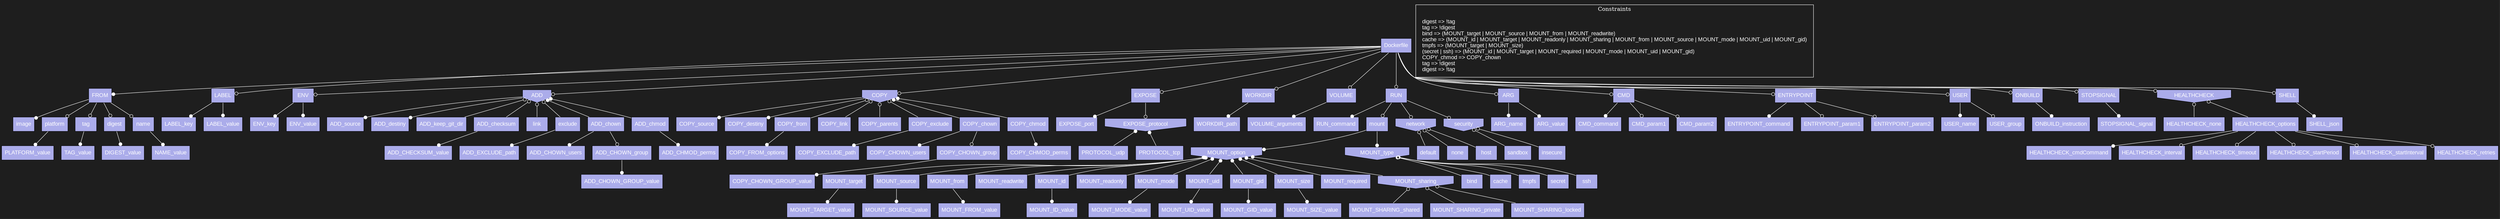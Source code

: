 digraph FeatureModel {
rankdir="TB"
newrank=true
bgcolor="#1e1e1e"
edge [color=white]
node [style=filled fontcolor="white" fontname="Arial Unicode MS, Arial"];

image [fillcolor="#ABACEA" tooltip="Cardinality: None" shape="box"]
FROM -> image [arrowhead="dot", arrowtail="none", dir="both"]
PLATFORM_value [fillcolor="#ABACEA" tooltip="Cardinality: None" shape="box"]
platform -> PLATFORM_value [arrowhead="dot", arrowtail="none", dir="both"]
platform [fillcolor="#ABACEA" tooltip="Cardinality: None" shape="box"]
FROM -> platform [arrowhead="odot", arrowtail="none", dir="both"]
TAG_value [fillcolor="#ABACEA" tooltip="Cardinality: None" shape="box"]
tag -> TAG_value [arrowhead="dot", arrowtail="none", dir="both"]
tag [fillcolor="#ABACEA" tooltip="Cardinality: None" shape="box"]
FROM -> tag [arrowhead="odot", arrowtail="none", dir="both"]
DIGEST_value [fillcolor="#ABACEA" tooltip="Cardinality: None" shape="box"]
digest -> DIGEST_value [arrowhead="dot", arrowtail="none", dir="both"]
digest [fillcolor="#ABACEA" tooltip="Cardinality: None" shape="box"]
FROM -> digest [arrowhead="odot", arrowtail="none", dir="both"]
NAME_value [fillcolor="#ABACEA" tooltip="Cardinality: None" shape="box"]
name -> NAME_value [arrowhead="dot", arrowtail="none", dir="both"]
name [fillcolor="#ABACEA" tooltip="Cardinality: None" shape="box"]
FROM -> name [arrowhead="odot", arrowtail="none", dir="both"]
FROM [fillcolor="#ABACEA" tooltip="Cardinality: None" shape="box"]
Dockerfile -> FROM [arrowhead="dot", arrowtail="none", dir="both"]
LABEL_key [fillcolor="#ABACEA" tooltip="Cardinality: None" shape="box"]
LABEL -> LABEL_key [arrowhead="dot", arrowtail="none", dir="both"]
LABEL_value [fillcolor="#ABACEA" tooltip="Cardinality: None" shape="box"]
LABEL -> LABEL_value [arrowhead="dot", arrowtail="none", dir="both"]
LABEL [fillcolor="#ABACEA" tooltip="Cardinality: None" shape="box"]
Dockerfile -> LABEL [arrowhead="odot", arrowtail="none", dir="both"]
ENV_key [fillcolor="#ABACEA" tooltip="Cardinality: None" shape="box"]
ENV -> ENV_key [arrowhead="dot", arrowtail="none", dir="both"]
ENV_value [fillcolor="#ABACEA" tooltip="Cardinality: None" shape="box"]
ENV -> ENV_value [arrowhead="dot", arrowtail="none", dir="both"]
ENV [fillcolor="#ABACEA" tooltip="Cardinality: None" shape="box"]
Dockerfile -> ENV [arrowhead="odot", arrowtail="none", dir="both"]
ADD_source [fillcolor="#ABACEA" tooltip="Cardinality: None" shape="box"]
ADD -> ADD_source [arrowhead="dot", arrowtail="none", dir="both"]
ADD_destiny [fillcolor="#ABACEA" tooltip="Cardinality: None" shape="box"]
ADD -> ADD_destiny [arrowhead="dot", arrowtail="none", dir="both"]
ADD_keep_git_dir [fillcolor="#ABACEA" tooltip="Cardinality: None" shape="box"]
ADD -> ADD_keep_git_dir [arrowhead="none", arrowtail="odot", dir="both"]
ADD_CHECKSUM_value [fillcolor="#ABACEA" tooltip="Cardinality: None" shape="box"]
ADD_checksum -> ADD_CHECKSUM_value [arrowhead="dot", arrowtail="none", dir="both"]
ADD_checksum [fillcolor="#ABACEA" tooltip="Cardinality: None" shape="box"]
ADD -> ADD_checksum [arrowhead="none", arrowtail="odot", dir="both"]
link [fillcolor="#ABACEA" tooltip="Cardinality: None" shape="box"]
ADD -> link [arrowhead="none", arrowtail="odot", dir="both"]
ADD_EXCLUDE_path [fillcolor="#ABACEA" tooltip="Cardinality: None" shape="box"]
exclude -> ADD_EXCLUDE_path [arrowhead="dot", arrowtail="none", dir="both"]
exclude [fillcolor="#ABACEA" tooltip="Cardinality: None" shape="box"]
ADD -> exclude [arrowhead="none", arrowtail="odot", dir="both"]
ADD_CHOWN_users [fillcolor="#ABACEA" tooltip="Cardinality: None" shape="box"]
ADD_chown -> ADD_CHOWN_users [arrowhead="dot", arrowtail="none", dir="both"]
ADD_CHOWN_GROUP_value [fillcolor="#ABACEA" tooltip="Cardinality: None" shape="box"]
ADD_CHOWN_group -> ADD_CHOWN_GROUP_value [arrowhead="dot", arrowtail="none", dir="both"]
ADD_CHOWN_group [fillcolor="#ABACEA" tooltip="Cardinality: None" shape="box"]
ADD_chown -> ADD_CHOWN_group [arrowhead="odot", arrowtail="none", dir="both"]
ADD_chown [fillcolor="#ABACEA" tooltip="Cardinality: None" shape="box"]
ADD -> ADD_chown [arrowhead="none", arrowtail="dot", dir="both"]
ADD_CHMOD_perms [fillcolor="#ABACEA" tooltip="Cardinality: None" shape="box"]
ADD_chmod -> ADD_CHMOD_perms [arrowhead="dot", arrowtail="none", dir="both"]
ADD_chmod [fillcolor="#ABACEA" tooltip="Cardinality: None" shape="box"]
ADD -> ADD_chmod [arrowhead="none", arrowtail="dot", dir="both"]
ADD [fillcolor="#ABACEA" tooltip="Cardinality: None" shape="invhouse"]
Dockerfile -> ADD [arrowhead="odot", arrowtail="none", dir="both"]
COPY_source [fillcolor="#ABACEA" tooltip="Cardinality: None" shape="box"]
COPY -> COPY_source [arrowhead="dot", arrowtail="none", dir="both"]
COPY_destiny [fillcolor="#ABACEA" tooltip="Cardinality: None" shape="box"]
COPY -> COPY_destiny [arrowhead="dot", arrowtail="none", dir="both"]
COPY_FROM_options [fillcolor="#ABACEA" tooltip="Cardinality: None" shape="box"]
COPY_from -> COPY_FROM_options [arrowhead="dot", arrowtail="none", dir="both"]
COPY_from [fillcolor="#ABACEA" tooltip="Cardinality: None" shape="box"]
COPY -> COPY_from [arrowhead="none", arrowtail="odot", dir="both"]
COPY_link [fillcolor="#ABACEA" tooltip="Cardinality: None" shape="box"]
COPY -> COPY_link [arrowhead="none", arrowtail="odot", dir="both"]
COPY_parents [fillcolor="#ABACEA" tooltip="Cardinality: None" shape="box"]
COPY -> COPY_parents [arrowhead="none", arrowtail="odot", dir="both"]
COPY_EXCLUDE_path [fillcolor="#ABACEA" tooltip="Cardinality: None" shape="box"]
COPY_exclude -> COPY_EXCLUDE_path [arrowhead="dot", arrowtail="none", dir="both"]
COPY_exclude [fillcolor="#ABACEA" tooltip="Cardinality: None" shape="box"]
COPY -> COPY_exclude [arrowhead="none", arrowtail="odot", dir="both"]
COPY_CHOWN_users [fillcolor="#ABACEA" tooltip="Cardinality: None" shape="box"]
COPY_chown -> COPY_CHOWN_users [arrowhead="dot", arrowtail="none", dir="both"]
COPY_CHOWN_GROUP_value [fillcolor="#ABACEA" tooltip="Cardinality: None" shape="box"]
COPY_CHOWN_group -> COPY_CHOWN_GROUP_value [arrowhead="dot", arrowtail="none", dir="both"]
COPY_CHOWN_group [fillcolor="#ABACEA" tooltip="Cardinality: None" shape="box"]
COPY_chown -> COPY_CHOWN_group [arrowhead="odot", arrowtail="none", dir="both"]
COPY_chown [fillcolor="#ABACEA" tooltip="Cardinality: None" shape="box"]
COPY -> COPY_chown [arrowhead="none", arrowtail="dot", dir="both"]
COPY_CHMOD_perms [fillcolor="#ABACEA" tooltip="Cardinality: None" shape="box"]
COPY_chmod -> COPY_CHMOD_perms [arrowhead="dot", arrowtail="none", dir="both"]
COPY_chmod [fillcolor="#ABACEA" tooltip="Cardinality: None" shape="box"]
COPY -> COPY_chmod [arrowhead="none", arrowtail="dot", dir="both"]
COPY [fillcolor="#ABACEA" tooltip="Cardinality: None" shape="invhouse"]
Dockerfile -> COPY [arrowhead="odot", arrowtail="none", dir="both"]
EXPOSE_port [fillcolor="#ABACEA" tooltip="Cardinality: None" shape="box"]
EXPOSE -> EXPOSE_port [arrowhead="dot", arrowtail="none", dir="both"]
PROTOCOL_udp [fillcolor="#ABACEA" tooltip="Cardinality: None" shape="box"]
EXPOSE_protocol -> PROTOCOL_udp [arrowhead="none", arrowtail="dot", dir="both"]
PROTOCOL_tcp [fillcolor="#ABACEA" tooltip="Cardinality: None" shape="box"]
EXPOSE_protocol -> PROTOCOL_tcp [arrowhead="none", arrowtail="dot", dir="both"]
EXPOSE_protocol [fillcolor="#ABACEA" tooltip="Cardinality: None" shape="invhouse"]
EXPOSE -> EXPOSE_protocol [arrowhead="odot", arrowtail="none", dir="both"]
EXPOSE [fillcolor="#ABACEA" tooltip="Cardinality: None" shape="box"]
Dockerfile -> EXPOSE [arrowhead="odot", arrowtail="none", dir="both"]
WORKDIR_path [fillcolor="#ABACEA" tooltip="Cardinality: None" shape="box"]
WORKDIR -> WORKDIR_path [arrowhead="dot", arrowtail="none", dir="both"]
WORKDIR [fillcolor="#ABACEA" tooltip="Cardinality: None" shape="box"]
Dockerfile -> WORKDIR [arrowhead="odot", arrowtail="none", dir="both"]
VOLUME_arguments [fillcolor="#ABACEA" tooltip="Cardinality: None" shape="box"]
VOLUME -> VOLUME_arguments [arrowhead="dot", arrowtail="none", dir="both"]
VOLUME [fillcolor="#ABACEA" tooltip="Cardinality: None" shape="box"]
Dockerfile -> VOLUME [arrowhead="odot", arrowtail="none", dir="both"]
RUN_command [fillcolor="#ABACEA" tooltip="Cardinality: None" shape="box"]
RUN -> RUN_command [arrowhead="dot", arrowtail="none", dir="both"]
MOUNT_TARGET_value [fillcolor="#ABACEA" tooltip="Cardinality: None" shape="box"]
MOUNT_target -> MOUNT_TARGET_value [arrowhead="dot", arrowtail="none", dir="both"]
MOUNT_target [fillcolor="#ABACEA" tooltip="Cardinality: None" shape="box"]
MOUNT_option -> MOUNT_target [arrowhead="none", arrowtail="dot", dir="both"]
MOUNT_SOURCE_value [fillcolor="#ABACEA" tooltip="Cardinality: None" shape="box"]
MOUNT_source -> MOUNT_SOURCE_value [arrowhead="dot", arrowtail="none", dir="both"]
MOUNT_source [fillcolor="#ABACEA" tooltip="Cardinality: None" shape="box"]
MOUNT_option -> MOUNT_source [arrowhead="none", arrowtail="dot", dir="both"]
MOUNT_FROM_value [fillcolor="#ABACEA" tooltip="Cardinality: None" shape="box"]
MOUNT_from -> MOUNT_FROM_value [arrowhead="dot", arrowtail="none", dir="both"]
MOUNT_from [fillcolor="#ABACEA" tooltip="Cardinality: None" shape="box"]
MOUNT_option -> MOUNT_from [arrowhead="none", arrowtail="dot", dir="both"]
MOUNT_readwrite [fillcolor="#ABACEA" tooltip="Cardinality: None" shape="box"]
MOUNT_option -> MOUNT_readwrite [arrowhead="none", arrowtail="dot", dir="both"]
MOUNT_ID_value [fillcolor="#ABACEA" tooltip="Cardinality: None" shape="box"]
MOUNT_id -> MOUNT_ID_value [arrowhead="dot", arrowtail="none", dir="both"]
MOUNT_id [fillcolor="#ABACEA" tooltip="Cardinality: None" shape="box"]
MOUNT_option -> MOUNT_id [arrowhead="none", arrowtail="dot", dir="both"]
MOUNT_readonly [fillcolor="#ABACEA" tooltip="Cardinality: None" shape="box"]
MOUNT_option -> MOUNT_readonly [arrowhead="none", arrowtail="dot", dir="both"]
MOUNT_MODE_value [fillcolor="#ABACEA" tooltip="Cardinality: None" shape="box"]
MOUNT_mode -> MOUNT_MODE_value [arrowhead="dot", arrowtail="none", dir="both"]
MOUNT_mode [fillcolor="#ABACEA" tooltip="Cardinality: None" shape="box"]
MOUNT_option -> MOUNT_mode [arrowhead="none", arrowtail="dot", dir="both"]
MOUNT_UID_value [fillcolor="#ABACEA" tooltip="Cardinality: None" shape="box"]
MOUNT_uid -> MOUNT_UID_value [arrowhead="dot", arrowtail="none", dir="both"]
MOUNT_uid [fillcolor="#ABACEA" tooltip="Cardinality: None" shape="box"]
MOUNT_option -> MOUNT_uid [arrowhead="none", arrowtail="dot", dir="both"]
MOUNT_GID_value [fillcolor="#ABACEA" tooltip="Cardinality: None" shape="box"]
MOUNT_gid -> MOUNT_GID_value [arrowhead="dot", arrowtail="none", dir="both"]
MOUNT_gid [fillcolor="#ABACEA" tooltip="Cardinality: None" shape="box"]
MOUNT_option -> MOUNT_gid [arrowhead="none", arrowtail="dot", dir="both"]
MOUNT_SIZE_value [fillcolor="#ABACEA" tooltip="Cardinality: None" shape="box"]
MOUNT_size -> MOUNT_SIZE_value [arrowhead="dot", arrowtail="none", dir="both"]
MOUNT_size [fillcolor="#ABACEA" tooltip="Cardinality: None" shape="box"]
MOUNT_option -> MOUNT_size [arrowhead="none", arrowtail="dot", dir="both"]
MOUNT_required [fillcolor="#ABACEA" tooltip="Cardinality: None" shape="box"]
MOUNT_option -> MOUNT_required [arrowhead="none", arrowtail="dot", dir="both"]
MOUNT_SHARING_shared [fillcolor="#ABACEA" tooltip="Cardinality: None" shape="box"]
MOUNT_sharing -> MOUNT_SHARING_shared [arrowhead="none", arrowtail="odot", dir="both"]
MOUNT_SHARING_private [fillcolor="#ABACEA" tooltip="Cardinality: None" shape="box"]
MOUNT_sharing -> MOUNT_SHARING_private [arrowhead="none", arrowtail="odot", dir="both"]
MOUNT_SHARING_locked [fillcolor="#ABACEA" tooltip="Cardinality: None" shape="box"]
MOUNT_sharing -> MOUNT_SHARING_locked [arrowhead="none", arrowtail="odot", dir="both"]
MOUNT_sharing [fillcolor="#ABACEA" tooltip="Cardinality: None" shape="invhouse"]
MOUNT_option -> MOUNT_sharing [arrowhead="none", arrowtail="dot", dir="both"]
MOUNT_option [fillcolor="#ABACEA" tooltip="Cardinality: None" shape="invhouse"]
mount -> MOUNT_option [arrowhead="dot", arrowtail="none", dir="both"]
bind [fillcolor="#ABACEA" tooltip="Cardinality: None" shape="box"]
MOUNT_type -> bind [arrowhead="none", arrowtail="odot", dir="both"]
cache [fillcolor="#ABACEA" tooltip="Cardinality: None" shape="box"]
MOUNT_type -> cache [arrowhead="none", arrowtail="odot", dir="both"]
tmpfs [fillcolor="#ABACEA" tooltip="Cardinality: None" shape="box"]
MOUNT_type -> tmpfs [arrowhead="none", arrowtail="odot", dir="both"]
secret [fillcolor="#ABACEA" tooltip="Cardinality: None" shape="box"]
MOUNT_type -> secret [arrowhead="none", arrowtail="odot", dir="both"]
ssh [fillcolor="#ABACEA" tooltip="Cardinality: None" shape="box"]
MOUNT_type -> ssh [arrowhead="none", arrowtail="odot", dir="both"]
MOUNT_type [fillcolor="#ABACEA" tooltip="Cardinality: None" shape="invhouse"]
mount -> MOUNT_type [arrowhead="dot", arrowtail="none", dir="both"]
mount [fillcolor="#ABACEA" tooltip="Cardinality: None" shape="box"]
RUN -> mount [arrowhead="odot", arrowtail="none", dir="both"]
default [fillcolor="#ABACEA" tooltip="Cardinality: None" shape="box"]
network -> default [arrowhead="none", arrowtail="odot", dir="both"]
none [fillcolor="#ABACEA" tooltip="Cardinality: None" shape="box"]
network -> none [arrowhead="none", arrowtail="odot", dir="both"]
host [fillcolor="#ABACEA" tooltip="Cardinality: None" shape="box"]
network -> host [arrowhead="none", arrowtail="odot", dir="both"]
network [fillcolor="#ABACEA" tooltip="Cardinality: None" shape="invhouse"]
RUN -> network [arrowhead="odot", arrowtail="none", dir="both"]
sandbox [fillcolor="#ABACEA" tooltip="Cardinality: None" shape="box"]
security -> sandbox [arrowhead="none", arrowtail="odot", dir="both"]
insecure [fillcolor="#ABACEA" tooltip="Cardinality: None" shape="box"]
security -> insecure [arrowhead="none", arrowtail="odot", dir="both"]
security [fillcolor="#ABACEA" tooltip="Cardinality: None" shape="invhouse"]
RUN -> security [arrowhead="odot", arrowtail="none", dir="both"]
RUN [fillcolor="#ABACEA" tooltip="Cardinality: None" shape="box"]
Dockerfile -> RUN [arrowhead="odot", arrowtail="none", dir="both"]
ARG_name [fillcolor="#ABACEA" tooltip="Cardinality: None" shape="box"]
ARG -> ARG_name [arrowhead="dot", arrowtail="none", dir="both"]
ARG_value [fillcolor="#ABACEA" tooltip="Cardinality: None" shape="box"]
ARG -> ARG_value [arrowhead="dot", arrowtail="none", dir="both"]
ARG [fillcolor="#ABACEA" tooltip="Cardinality: None" shape="box"]
Dockerfile -> ARG [arrowhead="odot", arrowtail="none", dir="both"]
CMD_command [fillcolor="#ABACEA" tooltip="Cardinality: None" shape="box"]
CMD -> CMD_command [arrowhead="dot", arrowtail="none", dir="both"]
CMD_param1 [fillcolor="#ABACEA" tooltip="Cardinality: None" shape="box"]
CMD -> CMD_param1 [arrowhead="odot", arrowtail="none", dir="both"]
CMD_param2 [fillcolor="#ABACEA" tooltip="Cardinality: None" shape="box"]
CMD -> CMD_param2 [arrowhead="odot", arrowtail="none", dir="both"]
CMD [fillcolor="#ABACEA" tooltip="Cardinality: None" shape="box"]
Dockerfile -> CMD [arrowhead="odot", arrowtail="none", dir="both"]
ENTRYPOINT_command [fillcolor="#ABACEA" tooltip="Cardinality: None" shape="box"]
ENTRYPOINT -> ENTRYPOINT_command [arrowhead="dot", arrowtail="none", dir="both"]
ENTRYPOINT_param1 [fillcolor="#ABACEA" tooltip="Cardinality: None" shape="box"]
ENTRYPOINT -> ENTRYPOINT_param1 [arrowhead="odot", arrowtail="none", dir="both"]
ENTRYPOINT_param2 [fillcolor="#ABACEA" tooltip="Cardinality: None" shape="box"]
ENTRYPOINT -> ENTRYPOINT_param2 [arrowhead="odot", arrowtail="none", dir="both"]
ENTRYPOINT [fillcolor="#ABACEA" tooltip="Cardinality: None" shape="box"]
Dockerfile -> ENTRYPOINT [arrowhead="odot", arrowtail="none", dir="both"]
USER_name [fillcolor="#ABACEA" tooltip="Cardinality: None" shape="box"]
USER -> USER_name [arrowhead="dot", arrowtail="none", dir="both"]
USER_group [fillcolor="#ABACEA" tooltip="Cardinality: None" shape="box"]
USER -> USER_group [arrowhead="odot", arrowtail="none", dir="both"]
USER [fillcolor="#ABACEA" tooltip="Cardinality: None" shape="box"]
Dockerfile -> USER [arrowhead="odot", arrowtail="none", dir="both"]
ONBUILD_instruction [fillcolor="#ABACEA" tooltip="Cardinality: None" shape="box"]
ONBUILD -> ONBUILD_instruction [arrowhead="dot", arrowtail="none", dir="both"]
ONBUILD [fillcolor="#ABACEA" tooltip="Cardinality: None" shape="box"]
Dockerfile -> ONBUILD [arrowhead="odot", arrowtail="none", dir="both"]
STOPSIGNAL_signal [fillcolor="#ABACEA" tooltip="Cardinality: None" shape="box"]
STOPSIGNAL -> STOPSIGNAL_signal [arrowhead="dot", arrowtail="none", dir="both"]
STOPSIGNAL [fillcolor="#ABACEA" tooltip="Cardinality: None" shape="box"]
Dockerfile -> STOPSIGNAL [arrowhead="odot", arrowtail="none", dir="both"]
HEALTHCHECK_none [fillcolor="#ABACEA" tooltip="Cardinality: None" shape="box"]
HEALTHCHECK -> HEALTHCHECK_none [arrowhead="none", arrowtail="odot", dir="both"]
HEALTHCHECK_cmdCommand [fillcolor="#ABACEA" tooltip="Cardinality: None" shape="box"]
HEALTHCHECK_options -> HEALTHCHECK_cmdCommand [arrowhead="dot", arrowtail="none", dir="both"]
HEALTHCHECK_interval [fillcolor="#ABACEA" tooltip="Cardinality: None" shape="box"]
HEALTHCHECK_options -> HEALTHCHECK_interval [arrowhead="odot", arrowtail="none", dir="both"]
HEALTHCHECK_timeout [fillcolor="#ABACEA" tooltip="Cardinality: None" shape="box"]
HEALTHCHECK_options -> HEALTHCHECK_timeout [arrowhead="odot", arrowtail="none", dir="both"]
HEALTHCHECK_startPeriod [fillcolor="#ABACEA" tooltip="Cardinality: None" shape="box"]
HEALTHCHECK_options -> HEALTHCHECK_startPeriod [arrowhead="odot", arrowtail="none", dir="both"]
HEALTHCHECK_startInterval [fillcolor="#ABACEA" tooltip="Cardinality: None" shape="box"]
HEALTHCHECK_options -> HEALTHCHECK_startInterval [arrowhead="odot", arrowtail="none", dir="both"]
HEALTHCHECK_retries [fillcolor="#ABACEA" tooltip="Cardinality: None" shape="box"]
HEALTHCHECK_options -> HEALTHCHECK_retries [arrowhead="odot", arrowtail="none", dir="both"]
HEALTHCHECK_options [fillcolor="#ABACEA" tooltip="Cardinality: None" shape="box"]
HEALTHCHECK -> HEALTHCHECK_options [arrowhead="none", arrowtail="odot", dir="both"]
HEALTHCHECK [fillcolor="#ABACEA" tooltip="Cardinality: None" shape="invhouse"]
Dockerfile -> HEALTHCHECK [arrowhead="odot", arrowtail="none", dir="both"]
SHELL_json [fillcolor="#ABACEA" tooltip="Cardinality: None" shape="box"]
SHELL -> SHELL_json [arrowhead="dot", arrowtail="none", dir="both"]
SHELL [fillcolor="#ABACEA" tooltip="Cardinality: None" shape="box"]
Dockerfile -> SHELL [arrowhead="odot", arrowtail="none", dir="both"]
Dockerfile [fillcolor="#ABACEA" tooltip="Cardinality: None" shape="box"]


subgraph cluster_constraints{
    label="Constraints" color="white" fontcolor="white"
    constraints [shape="box" color="#1e1e1e" label=<<table border="0" cellpadding="0" cellspacing="0" cellborder="0">
        <tr><td align="left">digest =&gt; !tag</td></tr>
    <tr><td align="left">tag =&gt; !digest</td></tr>
    <tr><td align="left">bind =&gt; (MOUNT_target | MOUNT_source | MOUNT_from | MOUNT_readwrite)</td></tr>
    <tr><td align="left">cache =&gt; (MOUNT_id | MOUNT_target | MOUNT_readonly | MOUNT_sharing | MOUNT_from | MOUNT_source | MOUNT_mode | MOUNT_uid | MOUNT_gid)</td></tr>
    <tr><td align="left">tmpfs =&gt; (MOUNT_target | MOUNT_size)</td></tr>
    <tr><td align="left">(secret | ssh) =&gt; (MOUNT_id | MOUNT_target | MOUNT_required | MOUNT_mode | MOUNT_uid | MOUNT_gid)</td></tr>
    <tr><td align="left">COPY_chmod =&gt; COPY_chown</td></tr>
    <tr><td align="left">tag =&gt; !digest</td></tr>
    <tr><td align="left">digest =&gt; !tag</td></tr>
</table>>]
}
}
